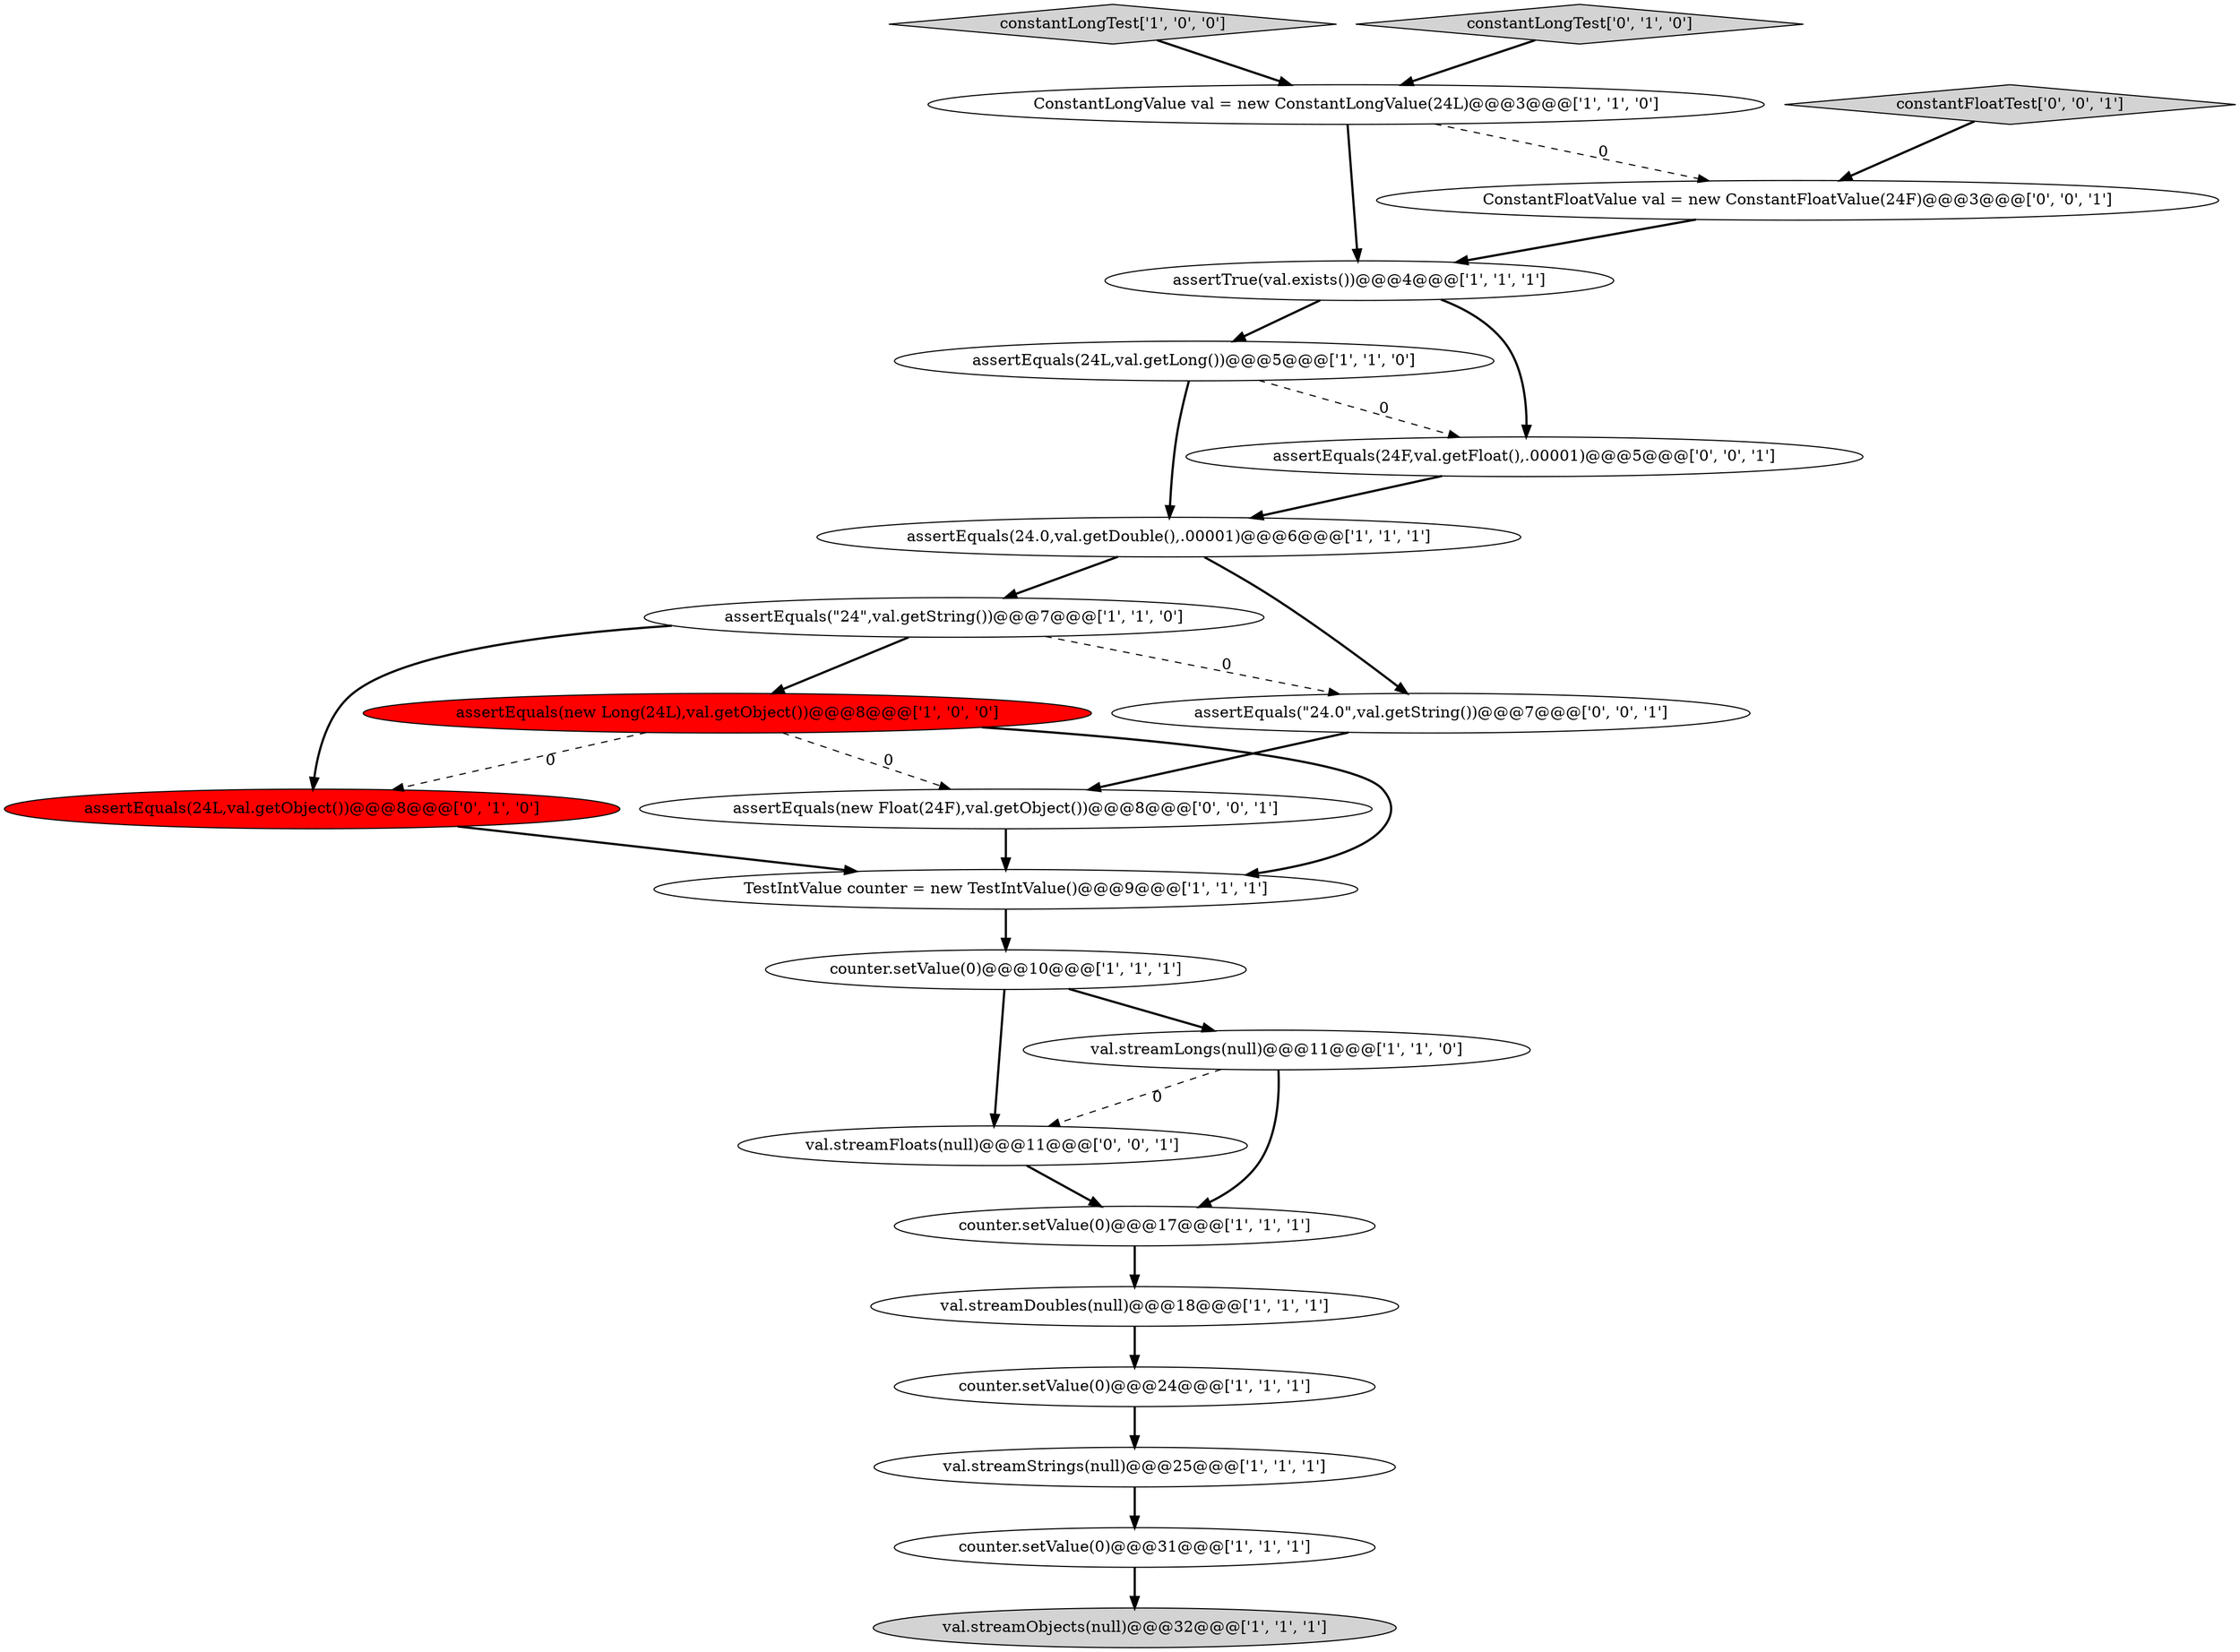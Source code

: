 digraph {
7 [style = filled, label = "counter.setValue(0)@@@10@@@['1', '1', '1']", fillcolor = white, shape = ellipse image = "AAA0AAABBB1BBB"];
21 [style = filled, label = "constantFloatTest['0', '0', '1']", fillcolor = lightgray, shape = diamond image = "AAA0AAABBB3BBB"];
6 [style = filled, label = "val.streamStrings(null)@@@25@@@['1', '1', '1']", fillcolor = white, shape = ellipse image = "AAA0AAABBB1BBB"];
0 [style = filled, label = "assertTrue(val.exists())@@@4@@@['1', '1', '1']", fillcolor = white, shape = ellipse image = "AAA0AAABBB1BBB"];
1 [style = filled, label = "constantLongTest['1', '0', '0']", fillcolor = lightgray, shape = diamond image = "AAA0AAABBB1BBB"];
20 [style = filled, label = "val.streamFloats(null)@@@11@@@['0', '0', '1']", fillcolor = white, shape = ellipse image = "AAA0AAABBB3BBB"];
15 [style = filled, label = "counter.setValue(0)@@@31@@@['1', '1', '1']", fillcolor = white, shape = ellipse image = "AAA0AAABBB1BBB"];
3 [style = filled, label = "val.streamDoubles(null)@@@18@@@['1', '1', '1']", fillcolor = white, shape = ellipse image = "AAA0AAABBB1BBB"];
8 [style = filled, label = "counter.setValue(0)@@@17@@@['1', '1', '1']", fillcolor = white, shape = ellipse image = "AAA0AAABBB1BBB"];
10 [style = filled, label = "counter.setValue(0)@@@24@@@['1', '1', '1']", fillcolor = white, shape = ellipse image = "AAA0AAABBB1BBB"];
13 [style = filled, label = "assertEquals(24L,val.getLong())@@@5@@@['1', '1', '0']", fillcolor = white, shape = ellipse image = "AAA0AAABBB1BBB"];
12 [style = filled, label = "ConstantLongValue val = new ConstantLongValue(24L)@@@3@@@['1', '1', '0']", fillcolor = white, shape = ellipse image = "AAA0AAABBB1BBB"];
16 [style = filled, label = "assertEquals(24L,val.getObject())@@@8@@@['0', '1', '0']", fillcolor = red, shape = ellipse image = "AAA1AAABBB2BBB"];
14 [style = filled, label = "assertEquals(new Long(24L),val.getObject())@@@8@@@['1', '0', '0']", fillcolor = red, shape = ellipse image = "AAA1AAABBB1BBB"];
23 [style = filled, label = "assertEquals(24F,val.getFloat(),.00001)@@@5@@@['0', '0', '1']", fillcolor = white, shape = ellipse image = "AAA0AAABBB3BBB"];
5 [style = filled, label = "val.streamObjects(null)@@@32@@@['1', '1', '1']", fillcolor = lightgray, shape = ellipse image = "AAA0AAABBB1BBB"];
4 [style = filled, label = "TestIntValue counter = new TestIntValue()@@@9@@@['1', '1', '1']", fillcolor = white, shape = ellipse image = "AAA0AAABBB1BBB"];
22 [style = filled, label = "ConstantFloatValue val = new ConstantFloatValue(24F)@@@3@@@['0', '0', '1']", fillcolor = white, shape = ellipse image = "AAA0AAABBB3BBB"];
9 [style = filled, label = "val.streamLongs(null)@@@11@@@['1', '1', '0']", fillcolor = white, shape = ellipse image = "AAA0AAABBB1BBB"];
11 [style = filled, label = "assertEquals(\"24\",val.getString())@@@7@@@['1', '1', '0']", fillcolor = white, shape = ellipse image = "AAA0AAABBB1BBB"];
19 [style = filled, label = "assertEquals(\"24.0\",val.getString())@@@7@@@['0', '0', '1']", fillcolor = white, shape = ellipse image = "AAA0AAABBB3BBB"];
17 [style = filled, label = "constantLongTest['0', '1', '0']", fillcolor = lightgray, shape = diamond image = "AAA0AAABBB2BBB"];
18 [style = filled, label = "assertEquals(new Float(24F),val.getObject())@@@8@@@['0', '0', '1']", fillcolor = white, shape = ellipse image = "AAA0AAABBB3BBB"];
2 [style = filled, label = "assertEquals(24.0,val.getDouble(),.00001)@@@6@@@['1', '1', '1']", fillcolor = white, shape = ellipse image = "AAA0AAABBB1BBB"];
9->20 [style = dashed, label="0"];
11->16 [style = bold, label=""];
19->18 [style = bold, label=""];
2->19 [style = bold, label=""];
0->13 [style = bold, label=""];
11->14 [style = bold, label=""];
8->3 [style = bold, label=""];
7->20 [style = bold, label=""];
9->8 [style = bold, label=""];
12->0 [style = bold, label=""];
13->23 [style = dashed, label="0"];
10->6 [style = bold, label=""];
4->7 [style = bold, label=""];
15->5 [style = bold, label=""];
6->15 [style = bold, label=""];
7->9 [style = bold, label=""];
3->10 [style = bold, label=""];
20->8 [style = bold, label=""];
17->12 [style = bold, label=""];
22->0 [style = bold, label=""];
0->23 [style = bold, label=""];
18->4 [style = bold, label=""];
21->22 [style = bold, label=""];
11->19 [style = dashed, label="0"];
12->22 [style = dashed, label="0"];
13->2 [style = bold, label=""];
1->12 [style = bold, label=""];
23->2 [style = bold, label=""];
14->16 [style = dashed, label="0"];
14->18 [style = dashed, label="0"];
16->4 [style = bold, label=""];
2->11 [style = bold, label=""];
14->4 [style = bold, label=""];
}
